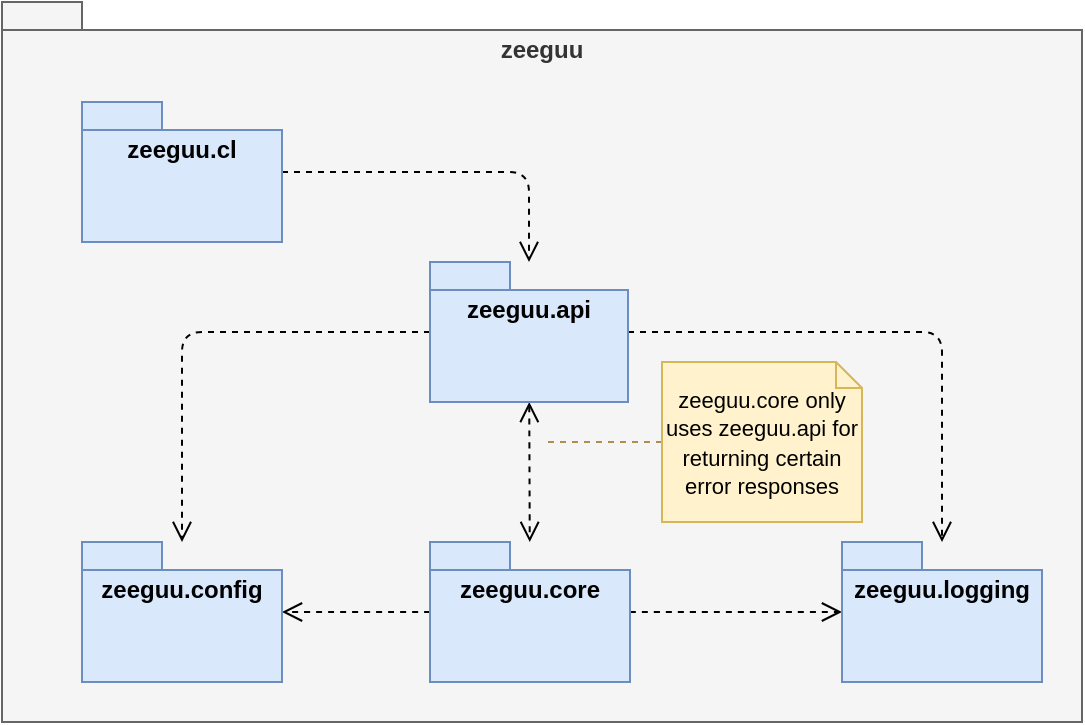 <mxfile version="26.2.14" pages="2">
  <diagram name="package diagram" id="YNQL3yAgizRM4Fua9NCi">
    <mxGraphModel dx="772" dy="527" grid="1" gridSize="10" guides="1" tooltips="1" connect="1" arrows="1" fold="1" page="1" pageScale="1" pageWidth="827" pageHeight="1169" math="0" shadow="0">
      <root>
        <mxCell id="0" />
        <mxCell id="1" parent="0" />
        <mxCell id="U-Nl81Xf8vq8XwK1MDQV-1" value="zeeguu" style="shape=folder;fontStyle=1;spacingTop=10;tabWidth=40;tabHeight=14;tabPosition=left;html=1;whiteSpace=wrap;verticalAlign=top;fillColor=#f5f5f5;fontColor=#333333;strokeColor=#666666;" vertex="1" parent="1">
          <mxGeometry x="150" y="120" width="540" height="360" as="geometry" />
        </mxCell>
        <mxCell id="kXDm2CwT7J9Gi0dhnMuI-8" style="edgeStyle=none;curved=1;rounded=0;orthogonalLoop=1;jettySize=auto;html=1;fontSize=12;startSize=8;endSize=8;dashed=1;endArrow=open;endFill=0;" edge="1" parent="1" source="kXDm2CwT7J9Gi0dhnMuI-1" target="kXDm2CwT7J9Gi0dhnMuI-4">
          <mxGeometry relative="1" as="geometry" />
        </mxCell>
        <mxCell id="kXDm2CwT7J9Gi0dhnMuI-13" style="edgeStyle=none;curved=1;rounded=0;orthogonalLoop=1;jettySize=auto;html=1;fontSize=12;startSize=8;endSize=8;dashed=1;endArrow=open;endFill=0;" edge="1" parent="1" source="kXDm2CwT7J9Gi0dhnMuI-1" target="kXDm2CwT7J9Gi0dhnMuI-3">
          <mxGeometry relative="1" as="geometry" />
        </mxCell>
        <mxCell id="kXDm2CwT7J9Gi0dhnMuI-1" value="zeeguu.core" style="shape=folder;fontStyle=1;spacingTop=10;tabWidth=40;tabHeight=14;tabPosition=left;html=1;whiteSpace=wrap;verticalAlign=top;fillColor=#dae8fc;strokeColor=#6c8ebf;" vertex="1" parent="1">
          <mxGeometry x="364" y="390" width="100" height="70" as="geometry" />
        </mxCell>
        <mxCell id="kXDm2CwT7J9Gi0dhnMuI-9" style="edgeStyle=orthogonalEdgeStyle;rounded=1;orthogonalLoop=1;jettySize=auto;html=1;fontSize=12;startSize=8;endSize=8;dashed=1;endArrow=open;endFill=0;curved=0;" edge="1" parent="1" source="kXDm2CwT7J9Gi0dhnMuI-2" target="kXDm2CwT7J9Gi0dhnMuI-4">
          <mxGeometry relative="1" as="geometry" />
        </mxCell>
        <mxCell id="kXDm2CwT7J9Gi0dhnMuI-10" style="edgeStyle=none;curved=1;rounded=0;orthogonalLoop=1;jettySize=auto;html=1;fontSize=12;startSize=8;endSize=8;startArrow=open;startFill=0;endArrow=open;endFill=0;dashed=1;" edge="1" parent="1" source="kXDm2CwT7J9Gi0dhnMuI-2" target="kXDm2CwT7J9Gi0dhnMuI-1">
          <mxGeometry relative="1" as="geometry" />
        </mxCell>
        <mxCell id="kXDm2CwT7J9Gi0dhnMuI-12" style="edgeStyle=orthogonalEdgeStyle;rounded=1;orthogonalLoop=1;jettySize=auto;html=1;fontSize=12;startSize=8;endSize=8;endArrow=open;endFill=0;dashed=1;curved=0;" edge="1" parent="1" source="kXDm2CwT7J9Gi0dhnMuI-2" target="kXDm2CwT7J9Gi0dhnMuI-3">
          <mxGeometry relative="1" as="geometry" />
        </mxCell>
        <mxCell id="kXDm2CwT7J9Gi0dhnMuI-2" value="zeeguu.api" style="shape=folder;fontStyle=1;spacingTop=10;tabWidth=40;tabHeight=14;tabPosition=left;html=1;whiteSpace=wrap;verticalAlign=top;fillColor=#dae8fc;strokeColor=#6c8ebf;" vertex="1" parent="1">
          <mxGeometry x="364" y="250" width="99" height="70" as="geometry" />
        </mxCell>
        <mxCell id="kXDm2CwT7J9Gi0dhnMuI-3" value="zeeguu.logging" style="shape=folder;fontStyle=1;spacingTop=10;tabWidth=40;tabHeight=14;tabPosition=left;html=1;whiteSpace=wrap;verticalAlign=top;fillColor=#dae8fc;strokeColor=#6c8ebf;" vertex="1" parent="1">
          <mxGeometry x="570" y="390" width="100" height="70" as="geometry" />
        </mxCell>
        <mxCell id="kXDm2CwT7J9Gi0dhnMuI-4" value="zeeguu.config" style="shape=folder;fontStyle=1;spacingTop=10;tabWidth=40;tabHeight=14;tabPosition=left;html=1;whiteSpace=wrap;verticalAlign=top;fillColor=#dae8fc;strokeColor=#6c8ebf;" vertex="1" parent="1">
          <mxGeometry x="190" y="390" width="100" height="70" as="geometry" />
        </mxCell>
        <mxCell id="kXDm2CwT7J9Gi0dhnMuI-11" style="edgeStyle=orthogonalEdgeStyle;rounded=1;orthogonalLoop=1;jettySize=auto;html=1;fontSize=12;startSize=8;endSize=8;dashed=1;endArrow=open;endFill=0;curved=0;" edge="1" parent="1" source="kXDm2CwT7J9Gi0dhnMuI-5" target="kXDm2CwT7J9Gi0dhnMuI-2">
          <mxGeometry relative="1" as="geometry" />
        </mxCell>
        <mxCell id="kXDm2CwT7J9Gi0dhnMuI-5" value="zeeguu.cl" style="shape=folder;fontStyle=1;spacingTop=10;tabWidth=40;tabHeight=14;tabPosition=left;html=1;whiteSpace=wrap;verticalAlign=top;fillColor=#dae8fc;strokeColor=#6c8ebf;" vertex="1" parent="1">
          <mxGeometry x="190" y="170" width="100" height="70" as="geometry" />
        </mxCell>
        <mxCell id="Gzr6hbILwvIzt9myTypM-2" style="edgeStyle=orthogonalEdgeStyle;rounded=0;orthogonalLoop=1;jettySize=auto;html=1;fontSize=12;startSize=8;endSize=8;strokeColor=#AE8F51;dashed=1;endArrow=none;startFill=0;exitX=0;exitY=0.5;exitDx=0;exitDy=0;exitPerimeter=0;" edge="1" parent="1" source="Gzr6hbILwvIzt9myTypM-1">
          <mxGeometry relative="1" as="geometry">
            <mxPoint x="420" y="340" as="targetPoint" />
          </mxGeometry>
        </mxCell>
        <mxCell id="Gzr6hbILwvIzt9myTypM-1" value="&lt;font style=&quot;font-size: 11px;&quot;&gt;zeeguu.core&lt;i&gt; &lt;/i&gt;only uses zeeguu.api for returning certain error responses&lt;/font&gt;" style="shape=note;size=13;whiteSpace=wrap;html=1;fillColor=#fff2cc;strokeColor=#d6b656;verticalAlign=middle;" vertex="1" parent="1">
          <mxGeometry x="480" y="300" width="100" height="80" as="geometry" />
        </mxCell>
      </root>
    </mxGraphModel>
  </diagram>
  <diagram id="vzYDfZ0HoZiS85D7Hon1" name="class-diagram-zeguu.core.model">
    <mxGraphModel dx="1042" dy="711" grid="0" gridSize="10" guides="1" tooltips="1" connect="1" arrows="1" fold="1" page="0" pageScale="1" pageWidth="827" pageHeight="1169" math="0" shadow="0">
      <root>
        <mxCell id="0" />
        <mxCell id="1" parent="0" />
      </root>
    </mxGraphModel>
  </diagram>
</mxfile>
